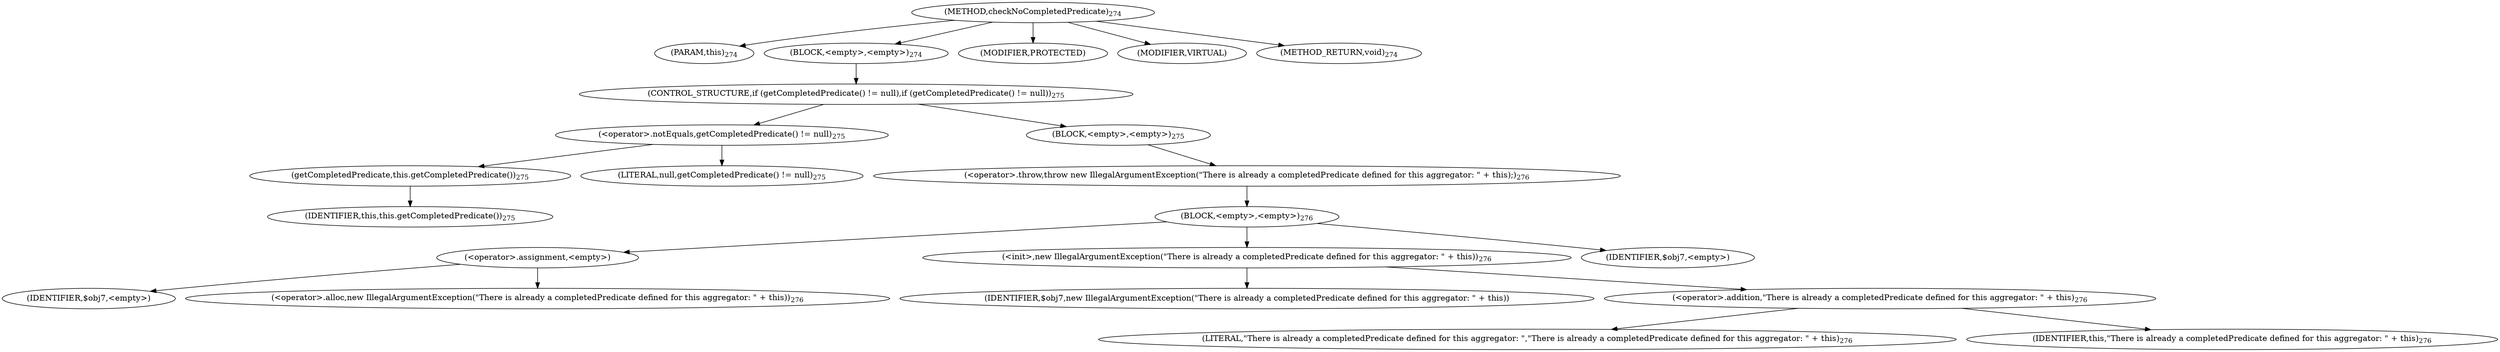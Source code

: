 digraph "checkNoCompletedPredicate" {  
"687" [label = <(METHOD,checkNoCompletedPredicate)<SUB>274</SUB>> ]
"79" [label = <(PARAM,this)<SUB>274</SUB>> ]
"688" [label = <(BLOCK,&lt;empty&gt;,&lt;empty&gt;)<SUB>274</SUB>> ]
"689" [label = <(CONTROL_STRUCTURE,if (getCompletedPredicate() != null),if (getCompletedPredicate() != null))<SUB>275</SUB>> ]
"690" [label = <(&lt;operator&gt;.notEquals,getCompletedPredicate() != null)<SUB>275</SUB>> ]
"691" [label = <(getCompletedPredicate,this.getCompletedPredicate())<SUB>275</SUB>> ]
"78" [label = <(IDENTIFIER,this,this.getCompletedPredicate())<SUB>275</SUB>> ]
"692" [label = <(LITERAL,null,getCompletedPredicate() != null)<SUB>275</SUB>> ]
"693" [label = <(BLOCK,&lt;empty&gt;,&lt;empty&gt;)<SUB>275</SUB>> ]
"694" [label = <(&lt;operator&gt;.throw,throw new IllegalArgumentException(&quot;There is already a completedPredicate defined for this aggregator: &quot; + this);)<SUB>276</SUB>> ]
"695" [label = <(BLOCK,&lt;empty&gt;,&lt;empty&gt;)<SUB>276</SUB>> ]
"696" [label = <(&lt;operator&gt;.assignment,&lt;empty&gt;)> ]
"697" [label = <(IDENTIFIER,$obj7,&lt;empty&gt;)> ]
"698" [label = <(&lt;operator&gt;.alloc,new IllegalArgumentException(&quot;There is already a completedPredicate defined for this aggregator: &quot; + this))<SUB>276</SUB>> ]
"699" [label = <(&lt;init&gt;,new IllegalArgumentException(&quot;There is already a completedPredicate defined for this aggregator: &quot; + this))<SUB>276</SUB>> ]
"700" [label = <(IDENTIFIER,$obj7,new IllegalArgumentException(&quot;There is already a completedPredicate defined for this aggregator: &quot; + this))> ]
"701" [label = <(&lt;operator&gt;.addition,&quot;There is already a completedPredicate defined for this aggregator: &quot; + this)<SUB>276</SUB>> ]
"702" [label = <(LITERAL,&quot;There is already a completedPredicate defined for this aggregator: &quot;,&quot;There is already a completedPredicate defined for this aggregator: &quot; + this)<SUB>276</SUB>> ]
"80" [label = <(IDENTIFIER,this,&quot;There is already a completedPredicate defined for this aggregator: &quot; + this)<SUB>276</SUB>> ]
"703" [label = <(IDENTIFIER,$obj7,&lt;empty&gt;)> ]
"704" [label = <(MODIFIER,PROTECTED)> ]
"705" [label = <(MODIFIER,VIRTUAL)> ]
"706" [label = <(METHOD_RETURN,void)<SUB>274</SUB>> ]
  "687" -> "79" 
  "687" -> "688" 
  "687" -> "704" 
  "687" -> "705" 
  "687" -> "706" 
  "688" -> "689" 
  "689" -> "690" 
  "689" -> "693" 
  "690" -> "691" 
  "690" -> "692" 
  "691" -> "78" 
  "693" -> "694" 
  "694" -> "695" 
  "695" -> "696" 
  "695" -> "699" 
  "695" -> "703" 
  "696" -> "697" 
  "696" -> "698" 
  "699" -> "700" 
  "699" -> "701" 
  "701" -> "702" 
  "701" -> "80" 
}
